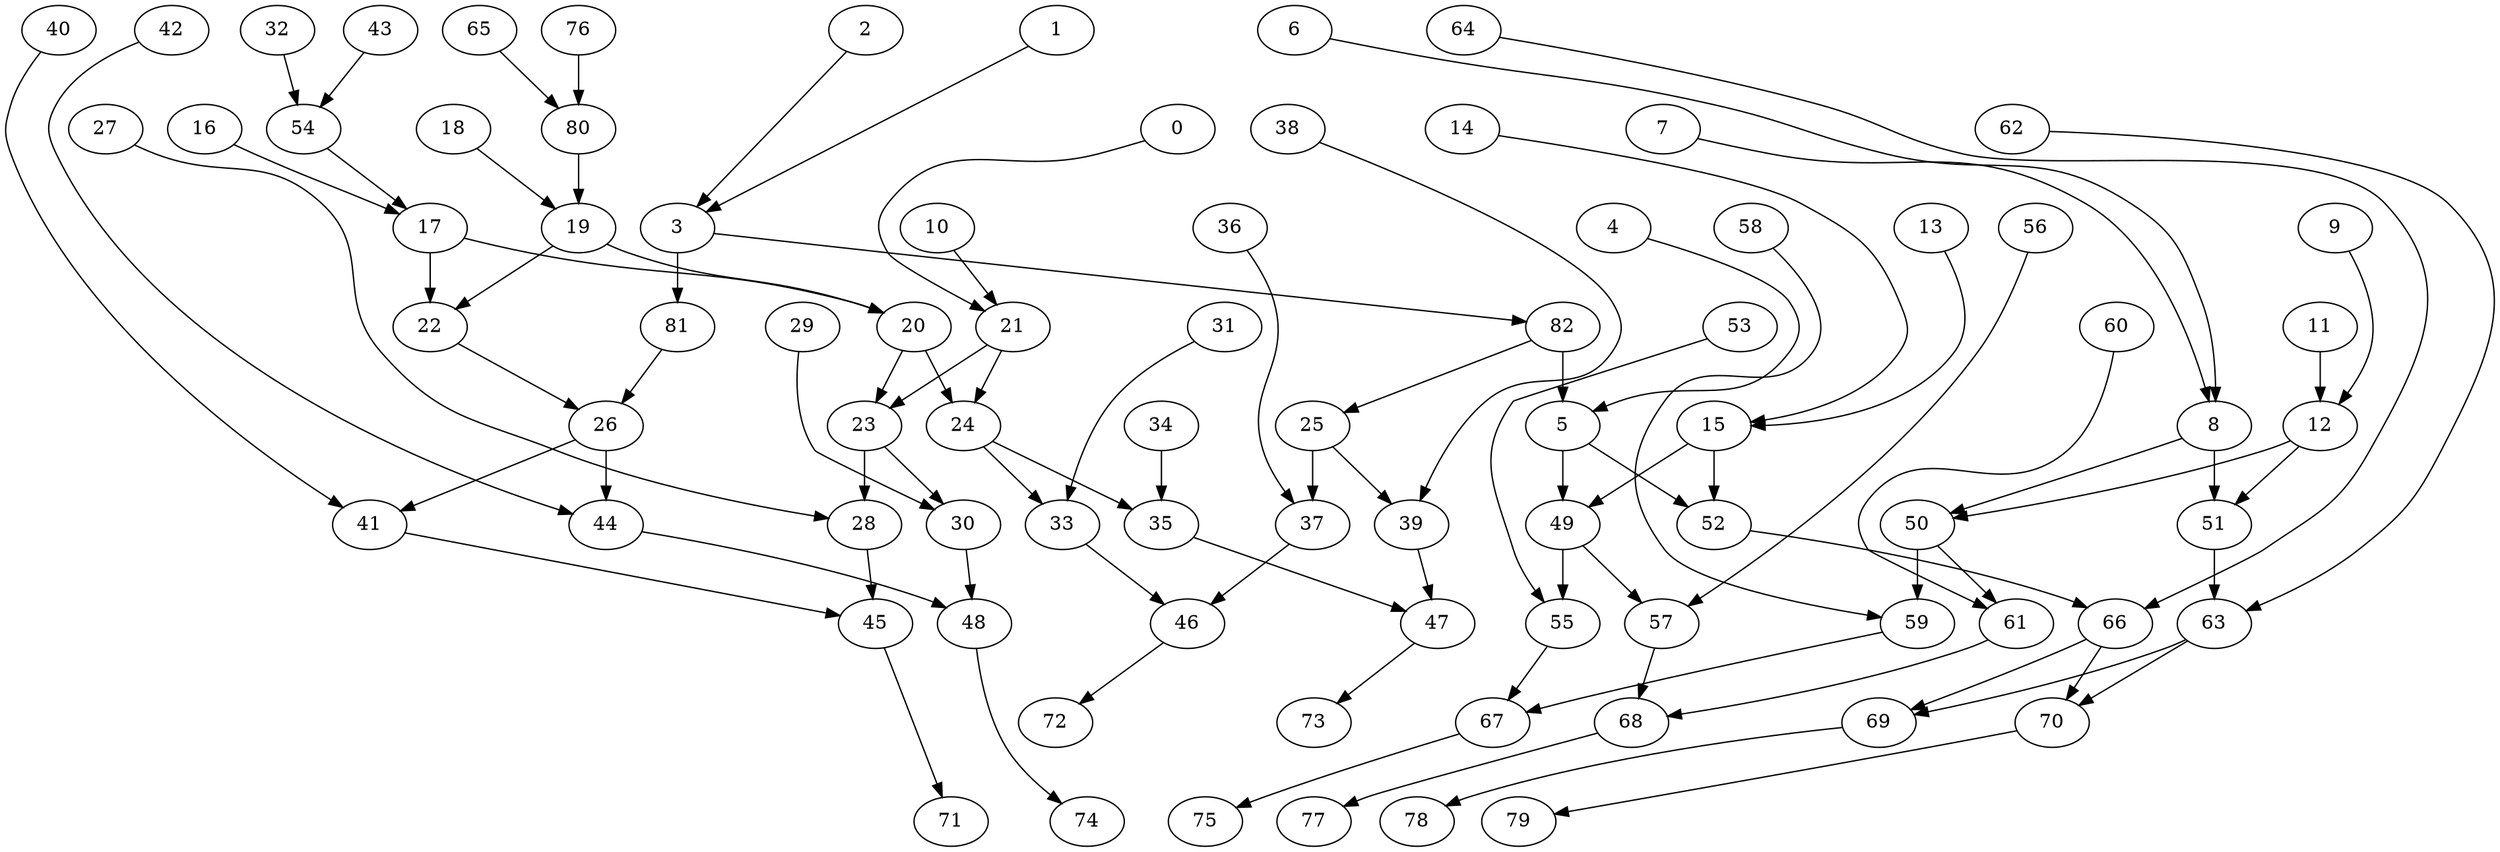digraph g {
0;
1;
2;
3;
4;
5;
6;
7;
8;
9;
10;
11;
12;
13;
14;
15;
16;
17;
18;
19;
20;
21;
22;
23;
24;
25;
26;
27;
28;
29;
30;
31;
32;
33;
34;
35;
36;
37;
38;
39;
40;
41;
42;
43;
44;
45;
46;
47;
48;
49;
50;
51;
52;
53;
54;
55;
56;
57;
58;
59;
60;
61;
62;
63;
64;
65;
66;
67;
68;
69;
70;
71;
72;
73;
74;
75;
76;
77;
78;
79;
80;
81;
82;
0 -> 21 [weight=0];
1 -> 3 [weight=0];
2 -> 3 [weight=0];
3 -> 81 [weight=1];
3 -> 82 [weight=0];
4 -> 5 [weight=0];
5 -> 49 [weight=1];
5 -> 52 [weight=0];
6 -> 8 [weight=0];
7 -> 8 [weight=0];
8 -> 51 [weight=2];
8 -> 50 [weight=0];
9 -> 12 [weight=0];
10 -> 21 [weight=0];
11 -> 12 [weight=1];
12 -> 51 [weight=0];
12 -> 50 [weight=0];
13 -> 15 [weight=0];
14 -> 15 [weight=0];
15 -> 49 [weight=0];
15 -> 52 [weight=1];
16 -> 17 [weight=0];
17 -> 22 [weight=2];
17 -> 20 [weight=0];
18 -> 19 [weight=0];
19 -> 22 [weight=0];
19 -> 20 [weight=0];
20 -> 23 [weight=0];
20 -> 24 [weight=1];
21 -> 23 [weight=1];
21 -> 24 [weight=0];
22 -> 26 [weight=0];
23 -> 28 [weight=4];
23 -> 30 [weight=1];
24 -> 33 [weight=0];
24 -> 35 [weight=0];
25 -> 37 [weight=2];
25 -> 39 [weight=0];
26 -> 41 [weight=0];
26 -> 44 [weight=1];
27 -> 28 [weight=0];
28 -> 45 [weight=0];
29 -> 30 [weight=0];
30 -> 48 [weight=0];
31 -> 33 [weight=0];
32 -> 54 [weight=0];
33 -> 46 [weight=0];
34 -> 35 [weight=1];
35 -> 47 [weight=0];
36 -> 37 [weight=0];
37 -> 46 [weight=0];
38 -> 39 [weight=0];
39 -> 47 [weight=0];
40 -> 41 [weight=0];
41 -> 45 [weight=0];
42 -> 44 [weight=0];
43 -> 54 [weight=0];
44 -> 48 [weight=0];
45 -> 71 [weight=0];
46 -> 72 [weight=0];
47 -> 73 [weight=0];
48 -> 74 [weight=0];
49 -> 55 [weight=2];
49 -> 57 [weight=1];
50 -> 61 [weight=0];
50 -> 59 [weight=3];
51 -> 63 [weight=1];
52 -> 66 [weight=1];
53 -> 55 [weight=0];
54 -> 17 [weight=0];
55 -> 67 [weight=0];
56 -> 57 [weight=0];
57 -> 68 [weight=0];
58 -> 59 [weight=0];
59 -> 67 [weight=0];
60 -> 61 [weight=0];
61 -> 68 [weight=0];
62 -> 63 [weight=0];
63 -> 69 [weight=0];
63 -> 70 [weight=0];
64 -> 66 [weight=0];
65 -> 80 [weight=0];
66 -> 69 [weight=0];
66 -> 70 [weight=0];
67 -> 75 [weight=0];
68 -> 77 [weight=0];
69 -> 78 [weight=0];
70 -> 79 [weight=0];
76 -> 80 [weight=1];
80 -> 19 [weight=1];
81 -> 26 [weight=0];
82 -> 25 [weight=0];
82 -> 5 [weight=1];
}
